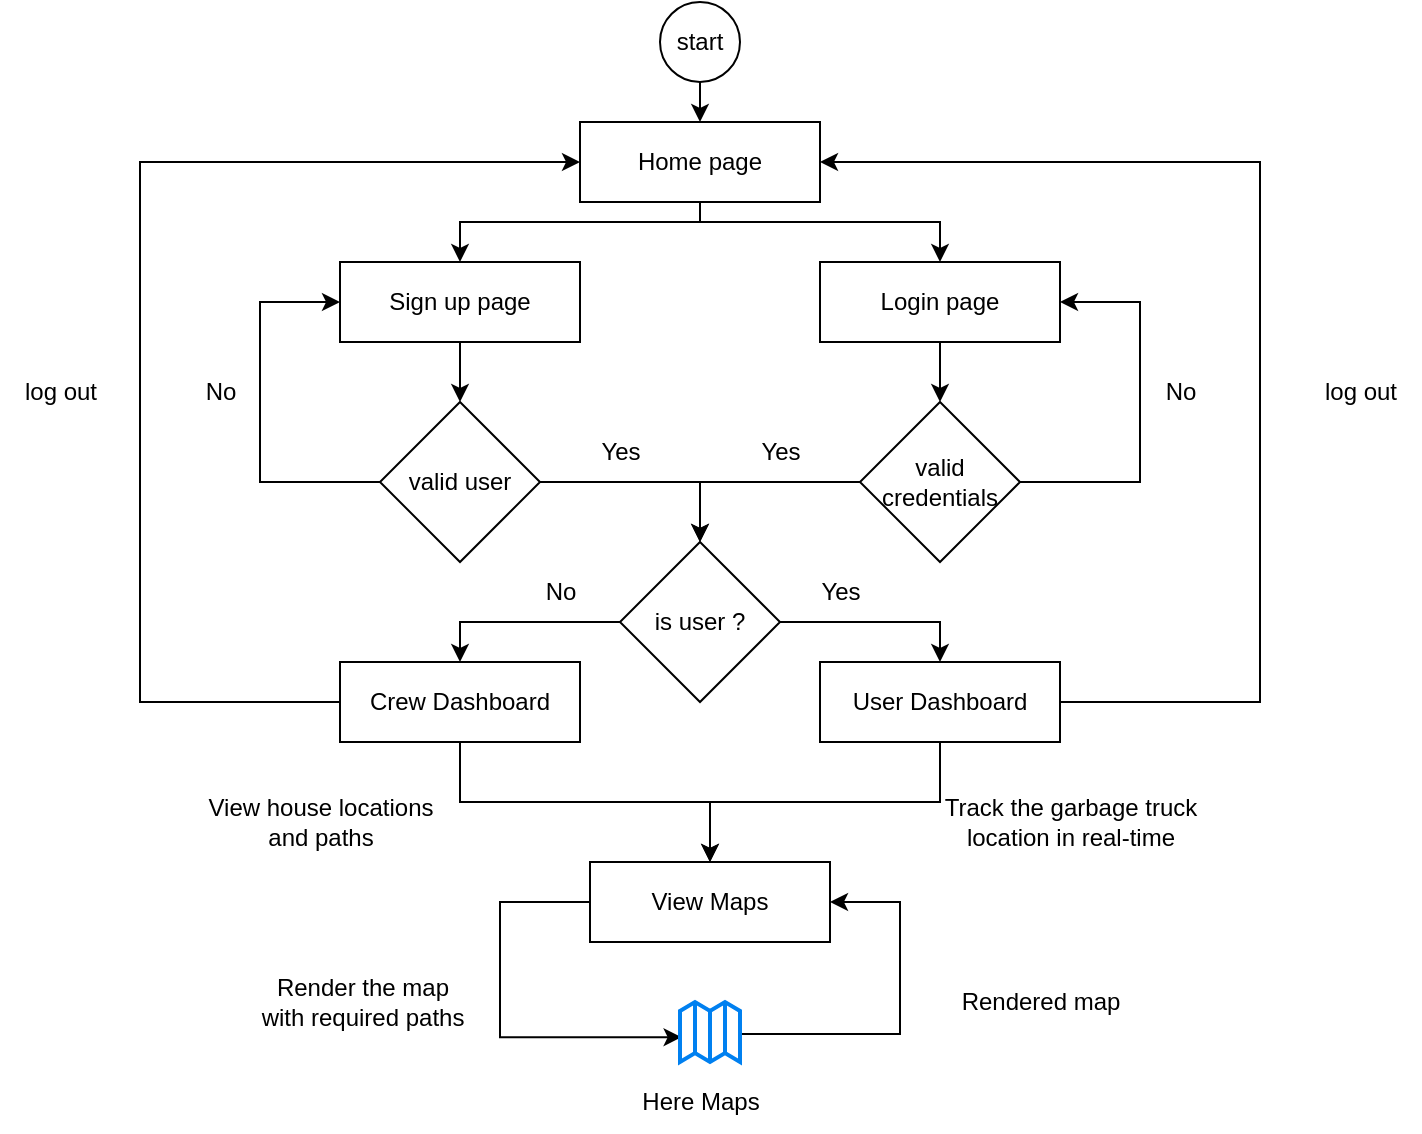 <mxfile version="20.4.0" type="device"><diagram id="m3cYUxVdbZ30N8Zb1fmg" name="Page-1"><mxGraphModel dx="1038" dy="609" grid="1" gridSize="10" guides="1" tooltips="1" connect="1" arrows="1" fold="1" page="1" pageScale="1" pageWidth="850" pageHeight="1100" math="0" shadow="0"><root><mxCell id="0"/><mxCell id="1" parent="0"/><mxCell id="ec_2_8SciF4Yln3GzeIY-3" style="edgeStyle=orthogonalEdgeStyle;rounded=0;orthogonalLoop=1;jettySize=auto;html=1;exitX=0.5;exitY=1;exitDx=0;exitDy=0;entryX=0.5;entryY=0;entryDx=0;entryDy=0;" parent="1" source="ec_2_8SciF4Yln3GzeIY-1" target="ec_2_8SciF4Yln3GzeIY-2" edge="1"><mxGeometry relative="1" as="geometry"/></mxCell><mxCell id="ec_2_8SciF4Yln3GzeIY-1" value="start" style="ellipse;whiteSpace=wrap;html=1;aspect=fixed;" parent="1" vertex="1"><mxGeometry x="400" y="60" width="40" height="40" as="geometry"/></mxCell><mxCell id="ec_2_8SciF4Yln3GzeIY-5" value="" style="edgeStyle=orthogonalEdgeStyle;rounded=0;orthogonalLoop=1;jettySize=auto;html=1;" parent="1" source="ec_2_8SciF4Yln3GzeIY-2" target="ec_2_8SciF4Yln3GzeIY-4" edge="1"><mxGeometry relative="1" as="geometry"><Array as="points"><mxPoint x="420" y="170"/><mxPoint x="540" y="170"/></Array></mxGeometry></mxCell><mxCell id="ec_2_8SciF4Yln3GzeIY-16" style="edgeStyle=orthogonalEdgeStyle;rounded=0;orthogonalLoop=1;jettySize=auto;html=1;entryX=0.5;entryY=0;entryDx=0;entryDy=0;" parent="1" source="ec_2_8SciF4Yln3GzeIY-2" target="ec_2_8SciF4Yln3GzeIY-15" edge="1"><mxGeometry relative="1" as="geometry"><Array as="points"><mxPoint x="420" y="170"/><mxPoint x="300" y="170"/></Array></mxGeometry></mxCell><mxCell id="ec_2_8SciF4Yln3GzeIY-2" value="Home page" style="rounded=0;whiteSpace=wrap;html=1;" parent="1" vertex="1"><mxGeometry x="360" y="120" width="120" height="40" as="geometry"/></mxCell><mxCell id="ec_2_8SciF4Yln3GzeIY-7" value="" style="edgeStyle=orthogonalEdgeStyle;rounded=0;orthogonalLoop=1;jettySize=auto;html=1;" parent="1" source="ec_2_8SciF4Yln3GzeIY-4" target="ec_2_8SciF4Yln3GzeIY-6" edge="1"><mxGeometry relative="1" as="geometry"/></mxCell><mxCell id="ec_2_8SciF4Yln3GzeIY-4" value="Login page" style="rounded=0;whiteSpace=wrap;html=1;" parent="1" vertex="1"><mxGeometry x="480" y="190" width="120" height="40" as="geometry"/></mxCell><mxCell id="ec_2_8SciF4Yln3GzeIY-10" style="edgeStyle=orthogonalEdgeStyle;rounded=0;orthogonalLoop=1;jettySize=auto;html=1;entryX=1;entryY=0.5;entryDx=0;entryDy=0;exitX=1;exitY=0.5;exitDx=0;exitDy=0;" parent="1" source="ec_2_8SciF4Yln3GzeIY-6" target="ec_2_8SciF4Yln3GzeIY-4" edge="1"><mxGeometry relative="1" as="geometry"><mxPoint x="510" y="210" as="targetPoint"/><Array as="points"><mxPoint x="640" y="300"/><mxPoint x="640" y="210"/></Array></mxGeometry></mxCell><mxCell id="fxVbLtC4LxgJ6JXiPrVp-7" style="edgeStyle=orthogonalEdgeStyle;rounded=0;orthogonalLoop=1;jettySize=auto;html=1;exitX=0;exitY=0.5;exitDx=0;exitDy=0;" edge="1" parent="1" source="ec_2_8SciF4Yln3GzeIY-6"><mxGeometry relative="1" as="geometry"><mxPoint x="420" y="330" as="targetPoint"/><Array as="points"><mxPoint x="420" y="300"/></Array></mxGeometry></mxCell><mxCell id="ec_2_8SciF4Yln3GzeIY-6" value="valid credentials" style="rhombus;whiteSpace=wrap;html=1;" parent="1" vertex="1"><mxGeometry x="500" y="260" width="80" height="80" as="geometry"/></mxCell><mxCell id="ec_2_8SciF4Yln3GzeIY-9" value="No" style="text;html=1;align=center;verticalAlign=middle;resizable=0;points=[];autosize=1;strokeColor=none;fillColor=none;" parent="1" vertex="1"><mxGeometry x="640" y="240" width="40" height="30" as="geometry"/></mxCell><mxCell id="ec_2_8SciF4Yln3GzeIY-13" value="Yes" style="text;html=1;align=center;verticalAlign=middle;resizable=0;points=[];autosize=1;strokeColor=none;fillColor=none;" parent="1" vertex="1"><mxGeometry x="440" y="270" width="40" height="30" as="geometry"/></mxCell><mxCell id="ec_2_8SciF4Yln3GzeIY-19" value="" style="edgeStyle=orthogonalEdgeStyle;rounded=0;orthogonalLoop=1;jettySize=auto;html=1;" parent="1" source="ec_2_8SciF4Yln3GzeIY-15" target="ec_2_8SciF4Yln3GzeIY-18" edge="1"><mxGeometry relative="1" as="geometry"/></mxCell><mxCell id="ec_2_8SciF4Yln3GzeIY-15" value="Sign up page" style="rounded=0;whiteSpace=wrap;html=1;" parent="1" vertex="1"><mxGeometry x="240" y="190" width="120" height="40" as="geometry"/></mxCell><mxCell id="ec_2_8SciF4Yln3GzeIY-21" style="edgeStyle=orthogonalEdgeStyle;rounded=0;orthogonalLoop=1;jettySize=auto;html=1;entryX=0;entryY=0.5;entryDx=0;entryDy=0;exitX=0;exitY=0.5;exitDx=0;exitDy=0;" parent="1" source="ec_2_8SciF4Yln3GzeIY-18" target="ec_2_8SciF4Yln3GzeIY-15" edge="1"><mxGeometry relative="1" as="geometry"><Array as="points"><mxPoint x="200" y="300"/><mxPoint x="200" y="210"/></Array></mxGeometry></mxCell><mxCell id="fxVbLtC4LxgJ6JXiPrVp-6" style="edgeStyle=orthogonalEdgeStyle;rounded=0;orthogonalLoop=1;jettySize=auto;html=1;entryX=0.5;entryY=0;entryDx=0;entryDy=0;" edge="1" parent="1" source="ec_2_8SciF4Yln3GzeIY-18" target="fxVbLtC4LxgJ6JXiPrVp-4"><mxGeometry relative="1" as="geometry"/></mxCell><mxCell id="ec_2_8SciF4Yln3GzeIY-18" value="valid user" style="rhombus;whiteSpace=wrap;html=1;" parent="1" vertex="1"><mxGeometry x="260" y="260" width="80" height="80" as="geometry"/></mxCell><mxCell id="ec_2_8SciF4Yln3GzeIY-22" value="Yes" style="text;html=1;align=center;verticalAlign=middle;resizable=0;points=[];autosize=1;strokeColor=none;fillColor=none;" parent="1" vertex="1"><mxGeometry x="360" y="270" width="40" height="30" as="geometry"/></mxCell><mxCell id="ec_2_8SciF4Yln3GzeIY-23" value="No" style="text;html=1;align=center;verticalAlign=middle;resizable=0;points=[];autosize=1;strokeColor=none;fillColor=none;" parent="1" vertex="1"><mxGeometry x="160" y="240" width="40" height="30" as="geometry"/></mxCell><mxCell id="fxVbLtC4LxgJ6JXiPrVp-11" style="edgeStyle=orthogonalEdgeStyle;rounded=0;orthogonalLoop=1;jettySize=auto;html=1;entryX=0.5;entryY=0;entryDx=0;entryDy=0;" edge="1" parent="1" source="fxVbLtC4LxgJ6JXiPrVp-4" target="fxVbLtC4LxgJ6JXiPrVp-10"><mxGeometry relative="1" as="geometry"/></mxCell><mxCell id="fxVbLtC4LxgJ6JXiPrVp-14" style="edgeStyle=orthogonalEdgeStyle;rounded=0;orthogonalLoop=1;jettySize=auto;html=1;entryX=0.5;entryY=0;entryDx=0;entryDy=0;" edge="1" parent="1" source="fxVbLtC4LxgJ6JXiPrVp-4" target="fxVbLtC4LxgJ6JXiPrVp-13"><mxGeometry relative="1" as="geometry"/></mxCell><mxCell id="fxVbLtC4LxgJ6JXiPrVp-4" value="is user ?" style="rhombus;whiteSpace=wrap;html=1;" vertex="1" parent="1"><mxGeometry x="380" y="330" width="80" height="80" as="geometry"/></mxCell><mxCell id="fxVbLtC4LxgJ6JXiPrVp-19" style="edgeStyle=orthogonalEdgeStyle;rounded=0;orthogonalLoop=1;jettySize=auto;html=1;entryX=0.5;entryY=0;entryDx=0;entryDy=0;exitX=0.5;exitY=1;exitDx=0;exitDy=0;" edge="1" parent="1" source="fxVbLtC4LxgJ6JXiPrVp-10" target="fxVbLtC4LxgJ6JXiPrVp-27"><mxGeometry relative="1" as="geometry"><mxPoint x="450.78" y="501.6" as="targetPoint"/></mxGeometry></mxCell><mxCell id="fxVbLtC4LxgJ6JXiPrVp-23" style="edgeStyle=orthogonalEdgeStyle;rounded=0;orthogonalLoop=1;jettySize=auto;html=1;entryX=1;entryY=0.5;entryDx=0;entryDy=0;" edge="1" parent="1" source="fxVbLtC4LxgJ6JXiPrVp-10" target="ec_2_8SciF4Yln3GzeIY-2"><mxGeometry relative="1" as="geometry"><Array as="points"><mxPoint x="700" y="410"/><mxPoint x="700" y="140"/></Array></mxGeometry></mxCell><mxCell id="fxVbLtC4LxgJ6JXiPrVp-10" value="User Dashboard" style="rounded=0;whiteSpace=wrap;html=1;" vertex="1" parent="1"><mxGeometry x="480" y="390" width="120" height="40" as="geometry"/></mxCell><mxCell id="fxVbLtC4LxgJ6JXiPrVp-18" style="edgeStyle=orthogonalEdgeStyle;rounded=0;orthogonalLoop=1;jettySize=auto;html=1;entryX=0.5;entryY=0;entryDx=0;entryDy=0;exitX=0.5;exitY=1;exitDx=0;exitDy=0;" edge="1" parent="1" source="fxVbLtC4LxgJ6JXiPrVp-13" target="fxVbLtC4LxgJ6JXiPrVp-27"><mxGeometry relative="1" as="geometry"><mxPoint x="390" y="500.8" as="targetPoint"/></mxGeometry></mxCell><mxCell id="fxVbLtC4LxgJ6JXiPrVp-24" style="edgeStyle=orthogonalEdgeStyle;rounded=0;orthogonalLoop=1;jettySize=auto;html=1;entryX=0;entryY=0.5;entryDx=0;entryDy=0;" edge="1" parent="1" source="fxVbLtC4LxgJ6JXiPrVp-13" target="ec_2_8SciF4Yln3GzeIY-2"><mxGeometry relative="1" as="geometry"><Array as="points"><mxPoint x="140" y="410"/><mxPoint x="140" y="140"/></Array></mxGeometry></mxCell><mxCell id="fxVbLtC4LxgJ6JXiPrVp-13" value="Crew Dashboard" style="rounded=0;whiteSpace=wrap;html=1;" vertex="1" parent="1"><mxGeometry x="240" y="390" width="120" height="40" as="geometry"/></mxCell><mxCell id="fxVbLtC4LxgJ6JXiPrVp-15" value="Yes" style="text;html=1;align=center;verticalAlign=middle;resizable=0;points=[];autosize=1;strokeColor=none;fillColor=none;" vertex="1" parent="1"><mxGeometry x="470" y="340" width="40" height="30" as="geometry"/></mxCell><mxCell id="fxVbLtC4LxgJ6JXiPrVp-16" value="No" style="text;html=1;align=center;verticalAlign=middle;resizable=0;points=[];autosize=1;strokeColor=none;fillColor=none;" vertex="1" parent="1"><mxGeometry x="330" y="340" width="40" height="30" as="geometry"/></mxCell><mxCell id="fxVbLtC4LxgJ6JXiPrVp-20" value="View house locations&lt;br&gt;and paths" style="text;html=1;align=center;verticalAlign=middle;resizable=0;points=[];autosize=1;strokeColor=none;fillColor=none;" vertex="1" parent="1"><mxGeometry x="160" y="450" width="140" height="40" as="geometry"/></mxCell><mxCell id="fxVbLtC4LxgJ6JXiPrVp-21" value="Track the garbage truck&lt;br&gt;location in real-time" style="text;html=1;align=center;verticalAlign=middle;resizable=0;points=[];autosize=1;strokeColor=none;fillColor=none;" vertex="1" parent="1"><mxGeometry x="530" y="450" width="150" height="40" as="geometry"/></mxCell><mxCell id="fxVbLtC4LxgJ6JXiPrVp-25" value="log out" style="text;html=1;align=center;verticalAlign=middle;resizable=0;points=[];autosize=1;strokeColor=none;fillColor=none;" vertex="1" parent="1"><mxGeometry x="70" y="240" width="60" height="30" as="geometry"/></mxCell><mxCell id="fxVbLtC4LxgJ6JXiPrVp-26" value="log out" style="text;html=1;align=center;verticalAlign=middle;resizable=0;points=[];autosize=1;strokeColor=none;fillColor=none;" vertex="1" parent="1"><mxGeometry x="720" y="240" width="60" height="30" as="geometry"/></mxCell><mxCell id="fxVbLtC4LxgJ6JXiPrVp-31" style="edgeStyle=orthogonalEdgeStyle;rounded=0;orthogonalLoop=1;jettySize=auto;html=1;entryX=0.027;entryY=0.587;entryDx=0;entryDy=0;entryPerimeter=0;exitX=0;exitY=0.5;exitDx=0;exitDy=0;" edge="1" parent="1" source="fxVbLtC4LxgJ6JXiPrVp-27" target="fxVbLtC4LxgJ6JXiPrVp-29"><mxGeometry relative="1" as="geometry"><Array as="points"><mxPoint x="320" y="510"/><mxPoint x="320" y="578"/></Array></mxGeometry></mxCell><mxCell id="fxVbLtC4LxgJ6JXiPrVp-27" value="View Maps" style="rounded=0;whiteSpace=wrap;html=1;" vertex="1" parent="1"><mxGeometry x="365" y="490" width="120" height="40" as="geometry"/></mxCell><mxCell id="fxVbLtC4LxgJ6JXiPrVp-30" style="edgeStyle=orthogonalEdgeStyle;rounded=0;orthogonalLoop=1;jettySize=auto;html=1;entryX=1;entryY=0.5;entryDx=0;entryDy=0;exitX=1.013;exitY=0.533;exitDx=0;exitDy=0;exitPerimeter=0;" edge="1" parent="1" source="fxVbLtC4LxgJ6JXiPrVp-29" target="fxVbLtC4LxgJ6JXiPrVp-27"><mxGeometry relative="1" as="geometry"><Array as="points"><mxPoint x="520" y="576"/><mxPoint x="520" y="510"/></Array></mxGeometry></mxCell><mxCell id="fxVbLtC4LxgJ6JXiPrVp-29" value="" style="html=1;verticalLabelPosition=bottom;align=center;labelBackgroundColor=#ffffff;verticalAlign=top;strokeWidth=2;strokeColor=#0080F0;shadow=0;dashed=0;shape=mxgraph.ios7.icons.map;" vertex="1" parent="1"><mxGeometry x="410" y="560" width="30" height="30" as="geometry"/></mxCell><mxCell id="fxVbLtC4LxgJ6JXiPrVp-32" value="Render the map&lt;br&gt;with required paths" style="text;html=1;align=center;verticalAlign=middle;resizable=0;points=[];autosize=1;strokeColor=none;fillColor=none;" vertex="1" parent="1"><mxGeometry x="191" y="540" width="120" height="40" as="geometry"/></mxCell><mxCell id="fxVbLtC4LxgJ6JXiPrVp-33" value="Rendered map" style="text;html=1;align=center;verticalAlign=middle;resizable=0;points=[];autosize=1;strokeColor=none;fillColor=none;" vertex="1" parent="1"><mxGeometry x="540" y="545" width="100" height="30" as="geometry"/></mxCell><mxCell id="fxVbLtC4LxgJ6JXiPrVp-34" value="Here Maps" style="text;html=1;align=center;verticalAlign=middle;resizable=0;points=[];autosize=1;strokeColor=none;fillColor=none;" vertex="1" parent="1"><mxGeometry x="380" y="595" width="80" height="30" as="geometry"/></mxCell></root></mxGraphModel></diagram></mxfile>